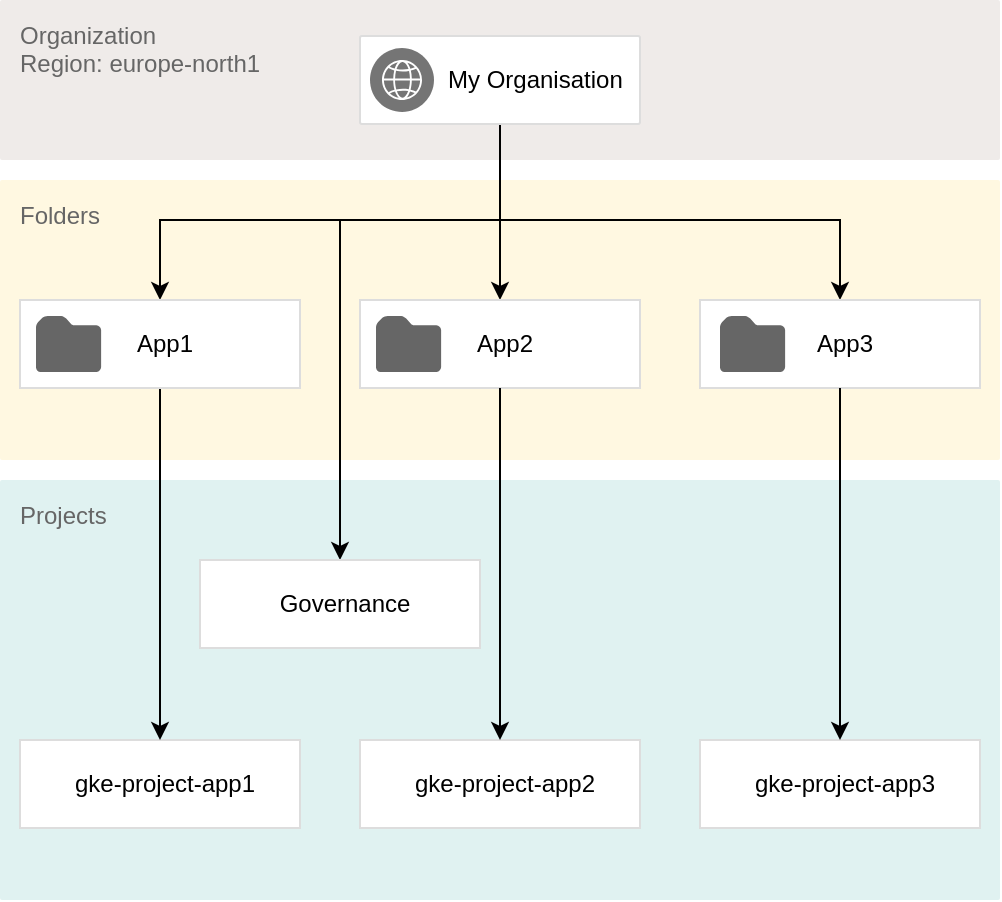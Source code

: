 <mxfile version="23.1.4" type="github">
  <diagram name="Page-1" id="x_WqStI0vhyQkdDRyQ5F">
    <mxGraphModel dx="954" dy="642" grid="1" gridSize="10" guides="1" tooltips="1" connect="1" arrows="1" fold="1" page="1" pageScale="1" pageWidth="827" pageHeight="1169" math="0" shadow="0">
      <root>
        <mxCell id="0" />
        <mxCell id="1" parent="0" />
        <mxCell id="3m9-cMXYAfo5JfY_h9w6-9" value="&lt;font color=&quot;#666666&quot;&gt;Projects&lt;/font&gt;" style="sketch=0;points=[[0,0,0],[0.25,0,0],[0.5,0,0],[0.75,0,0],[1,0,0],[1,0.25,0],[1,0.5,0],[1,0.75,0],[1,1,0],[0.75,1,0],[0.5,1,0],[0.25,1,0],[0,1,0],[0,0.75,0],[0,0.5,0],[0,0.25,0]];rounded=1;absoluteArcSize=1;arcSize=2;html=1;strokeColor=none;gradientColor=none;shadow=0;dashed=0;fontSize=12;fontColor=#9E9E9E;align=left;verticalAlign=top;spacing=10;spacingTop=-4;whiteSpace=wrap;fillColor=#E0F2F1;" parent="1" vertex="1">
          <mxGeometry x="110" y="320" width="500" height="210" as="geometry" />
        </mxCell>
        <mxCell id="3m9-cMXYAfo5JfY_h9w6-1" value="&lt;font color=&quot;#666666&quot;&gt;Organization&lt;/font&gt;&lt;br&gt;&lt;font color=&quot;#666666&quot;&gt;Region: europe-north1&lt;/font&gt;" style="sketch=0;points=[[0,0,0],[0.25,0,0],[0.5,0,0],[0.75,0,0],[1,0,0],[1,0.25,0],[1,0.5,0],[1,0.75,0],[1,1,0],[0.75,1,0],[0.5,1,0],[0.25,1,0],[0,1,0],[0,0.75,0],[0,0.5,0],[0,0.25,0]];rounded=1;absoluteArcSize=1;arcSize=2;html=1;strokeColor=none;gradientColor=none;shadow=0;dashed=0;fontSize=12;fontColor=#9E9E9E;align=left;verticalAlign=top;spacing=10;spacingTop=-4;whiteSpace=wrap;fillColor=#EFEBE9;" parent="1" vertex="1">
          <mxGeometry x="110" y="80" width="500" height="80" as="geometry" />
        </mxCell>
        <mxCell id="3m9-cMXYAfo5JfY_h9w6-8" value="&lt;div&gt;&lt;font color=&quot;#666666&quot;&gt;Folders&lt;/font&gt;&lt;/div&gt;" style="sketch=0;points=[[0,0,0],[0.25,0,0],[0.5,0,0],[0.75,0,0],[1,0,0],[1,0.25,0],[1,0.5,0],[1,0.75,0],[1,1,0],[0.75,1,0],[0.5,1,0],[0.25,1,0],[0,1,0],[0,0.75,0],[0,0.5,0],[0,0.25,0]];rounded=1;absoluteArcSize=1;arcSize=2;html=1;strokeColor=none;gradientColor=none;shadow=0;dashed=0;fontSize=12;fontColor=#9E9E9E;align=left;verticalAlign=top;spacing=10;spacingTop=-4;whiteSpace=wrap;fillColor=#FFF8E1;" parent="1" vertex="1">
          <mxGeometry x="110" y="170" width="500" height="140" as="geometry" />
        </mxCell>
        <mxCell id="3m9-cMXYAfo5JfY_h9w6-74" style="edgeStyle=orthogonalEdgeStyle;rounded=0;orthogonalLoop=1;jettySize=auto;html=1;exitX=0.5;exitY=1;exitDx=0;exitDy=0;" parent="1" source="3m9-cMXYAfo5JfY_h9w6-5" target="3m9-cMXYAfo5JfY_h9w6-38" edge="1">
          <mxGeometry relative="1" as="geometry" />
        </mxCell>
        <mxCell id="3m9-cMXYAfo5JfY_h9w6-75" style="edgeStyle=orthogonalEdgeStyle;rounded=0;orthogonalLoop=1;jettySize=auto;html=1;exitX=0.5;exitY=1;exitDx=0;exitDy=0;entryX=0.5;entryY=0;entryDx=0;entryDy=0;" parent="1" source="3m9-cMXYAfo5JfY_h9w6-5" target="3m9-cMXYAfo5JfY_h9w6-53" edge="1">
          <mxGeometry relative="1" as="geometry">
            <Array as="points">
              <mxPoint x="360" y="190" />
              <mxPoint x="530" y="190" />
            </Array>
          </mxGeometry>
        </mxCell>
        <mxCell id="3m9-cMXYAfo5JfY_h9w6-76" style="edgeStyle=orthogonalEdgeStyle;rounded=0;orthogonalLoop=1;jettySize=auto;html=1;exitX=0.5;exitY=1;exitDx=0;exitDy=0;entryX=0.5;entryY=0;entryDx=0;entryDy=0;" parent="1" source="3m9-cMXYAfo5JfY_h9w6-5" target="3m9-cMXYAfo5JfY_h9w6-56" edge="1">
          <mxGeometry relative="1" as="geometry">
            <Array as="points">
              <mxPoint x="360" y="190" />
              <mxPoint x="280" y="190" />
            </Array>
          </mxGeometry>
        </mxCell>
        <mxCell id="3m9-cMXYAfo5JfY_h9w6-88" style="edgeStyle=orthogonalEdgeStyle;rounded=0;orthogonalLoop=1;jettySize=auto;html=1;exitX=0.5;exitY=1;exitDx=0;exitDy=0;entryX=0.5;entryY=0;entryDx=0;entryDy=0;" parent="1" source="3m9-cMXYAfo5JfY_h9w6-5" target="3m9-cMXYAfo5JfY_h9w6-85" edge="1">
          <mxGeometry relative="1" as="geometry">
            <Array as="points">
              <mxPoint x="360" y="190" />
              <mxPoint x="190" y="190" />
            </Array>
          </mxGeometry>
        </mxCell>
        <mxCell id="3m9-cMXYAfo5JfY_h9w6-5" value="" style="strokeColor=#dddddd;shadow=0;strokeWidth=1;rounded=1;absoluteArcSize=1;arcSize=2;" parent="1" vertex="1">
          <mxGeometry x="290" y="98" width="140" height="44" as="geometry" />
        </mxCell>
        <mxCell id="3m9-cMXYAfo5JfY_h9w6-6" value="&lt;div&gt;My Organisation&lt;/div&gt;" style="sketch=0;dashed=0;connectable=0;html=1;fillColor=#757575;strokeColor=none;shape=mxgraph.gcp2.blank;part=1;labelPosition=right;verticalLabelPosition=middle;align=left;verticalAlign=middle;spacingLeft=5;fontSize=12;" parent="3m9-cMXYAfo5JfY_h9w6-5" vertex="1">
          <mxGeometry y="0.5" width="32" height="32" relative="1" as="geometry">
            <mxPoint x="5" y="-16" as="offset" />
          </mxGeometry>
        </mxCell>
        <mxCell id="3m9-cMXYAfo5JfY_h9w6-7" value="" style="sketch=0;outlineConnect=0;dashed=0;verticalLabelPosition=bottom;verticalAlign=top;align=center;html=1;fontSize=12;fontStyle=0;aspect=fixed;pointerEvents=1;shape=mxgraph.aws4.globe;" parent="3m9-cMXYAfo5JfY_h9w6-5" vertex="1">
          <mxGeometry x="11" y="12" width="20" height="20" as="geometry" />
        </mxCell>
        <mxCell id="3m9-cMXYAfo5JfY_h9w6-42" value="" style="group" parent="1" vertex="1" connectable="0">
          <mxGeometry x="290" y="230" width="140" height="44" as="geometry" />
        </mxCell>
        <mxCell id="3m9-cMXYAfo5JfY_h9w6-38" value="&lt;div align=&quot;center&quot;&gt;App2&lt;/div&gt;" style="dashed=0;strokeColor=#dddddd;shadow=0;strokeWidth=1;labelPosition=center;verticalLabelPosition=middle;align=center;verticalAlign=middle;spacingLeft=5;fontSize=12;whiteSpace=wrap;html=1;" parent="3m9-cMXYAfo5JfY_h9w6-42" vertex="1">
          <mxGeometry width="140" height="44" as="geometry" />
        </mxCell>
        <mxCell id="3m9-cMXYAfo5JfY_h9w6-60" value="" style="sketch=0;aspect=fixed;pointerEvents=1;shadow=0;dashed=0;html=1;strokeColor=none;labelPosition=center;verticalLabelPosition=bottom;verticalAlign=top;align=center;fillColor=#666666;shape=mxgraph.mscae.enterprise.folder" parent="3m9-cMXYAfo5JfY_h9w6-42" vertex="1">
          <mxGeometry x="8" y="8" width="32.56" height="28" as="geometry" />
        </mxCell>
        <mxCell id="3m9-cMXYAfo5JfY_h9w6-52" value="" style="group" parent="1" vertex="1" connectable="0">
          <mxGeometry x="460" y="230" width="140" height="44" as="geometry" />
        </mxCell>
        <mxCell id="3m9-cMXYAfo5JfY_h9w6-53" value="&lt;div align=&quot;center&quot;&gt;App3&lt;/div&gt;" style="dashed=0;strokeColor=#dddddd;shadow=0;strokeWidth=1;labelPosition=center;verticalLabelPosition=middle;align=center;verticalAlign=middle;spacingLeft=5;fontSize=12;whiteSpace=wrap;html=1;" parent="3m9-cMXYAfo5JfY_h9w6-52" vertex="1">
          <mxGeometry width="140" height="44" as="geometry" />
        </mxCell>
        <mxCell id="3m9-cMXYAfo5JfY_h9w6-59" value="" style="sketch=0;aspect=fixed;pointerEvents=1;shadow=0;dashed=0;html=1;strokeColor=none;labelPosition=center;verticalLabelPosition=bottom;verticalAlign=top;align=center;fillColor=#666666;shape=mxgraph.mscae.enterprise.folder" parent="3m9-cMXYAfo5JfY_h9w6-52" vertex="1">
          <mxGeometry x="10.0" y="8" width="32.56" height="28" as="geometry" />
        </mxCell>
        <mxCell id="3m9-cMXYAfo5JfY_h9w6-55" value="" style="group" parent="1" vertex="1" connectable="0">
          <mxGeometry x="210" y="360" width="140" height="44" as="geometry" />
        </mxCell>
        <mxCell id="3m9-cMXYAfo5JfY_h9w6-56" value="Governance" style="dashed=0;strokeColor=#dddddd;shadow=0;strokeWidth=1;labelPosition=center;verticalLabelPosition=middle;align=center;verticalAlign=middle;spacingLeft=5;fontSize=12;whiteSpace=wrap;html=1;" parent="3m9-cMXYAfo5JfY_h9w6-55" vertex="1">
          <mxGeometry width="140" height="44" as="geometry" />
        </mxCell>
        <mxCell id="3m9-cMXYAfo5JfY_h9w6-57" value="" style="shape=image;html=1;verticalAlign=top;verticalLabelPosition=bottom;labelBackgroundColor=#ffffff;imageAspect=0;aspect=fixed;image=https://cdn2.iconfinder.com/data/icons/boxicons-solid-vol-1/24/bxs-briefcase-128.png;opacity=60;" parent="3m9-cMXYAfo5JfY_h9w6-55" vertex="1">
          <mxGeometry x="8" y="7" width="30" height="30" as="geometry" />
        </mxCell>
        <mxCell id="3m9-cMXYAfo5JfY_h9w6-61" value="" style="group" parent="1" vertex="1" connectable="0">
          <mxGeometry x="120" y="450" width="140" height="44" as="geometry" />
        </mxCell>
        <mxCell id="3m9-cMXYAfo5JfY_h9w6-62" value="gke-project-app1" style="dashed=0;strokeColor=#dddddd;shadow=0;strokeWidth=1;labelPosition=center;verticalLabelPosition=middle;align=center;verticalAlign=middle;spacingLeft=5;fontSize=12;whiteSpace=wrap;html=1;" parent="3m9-cMXYAfo5JfY_h9w6-61" vertex="1">
          <mxGeometry width="140" height="44" as="geometry" />
        </mxCell>
        <mxCell id="3m9-cMXYAfo5JfY_h9w6-63" value="" style="shape=image;html=1;verticalAlign=top;verticalLabelPosition=bottom;labelBackgroundColor=#ffffff;imageAspect=0;aspect=fixed;image=https://cdn2.iconfinder.com/data/icons/boxicons-solid-vol-1/24/bxs-briefcase-128.png;opacity=60;" parent="3m9-cMXYAfo5JfY_h9w6-61" vertex="1">
          <mxGeometry x="3" y="10.5" width="23" height="23" as="geometry" />
        </mxCell>
        <mxCell id="3m9-cMXYAfo5JfY_h9w6-64" value="" style="group" parent="1" vertex="1" connectable="0">
          <mxGeometry x="290" y="450" width="140" height="44" as="geometry" />
        </mxCell>
        <mxCell id="3m9-cMXYAfo5JfY_h9w6-65" value="gke-project-app2" style="dashed=0;strokeColor=#dddddd;shadow=0;strokeWidth=1;labelPosition=center;verticalLabelPosition=middle;align=center;verticalAlign=middle;spacingLeft=5;fontSize=12;whiteSpace=wrap;html=1;" parent="3m9-cMXYAfo5JfY_h9w6-64" vertex="1">
          <mxGeometry width="140" height="44" as="geometry" />
        </mxCell>
        <mxCell id="3m9-cMXYAfo5JfY_h9w6-66" value="" style="shape=image;html=1;verticalAlign=top;verticalLabelPosition=bottom;labelBackgroundColor=#ffffff;imageAspect=0;aspect=fixed;image=https://cdn2.iconfinder.com/data/icons/boxicons-solid-vol-1/24/bxs-briefcase-128.png;opacity=60;" parent="3m9-cMXYAfo5JfY_h9w6-64" vertex="1">
          <mxGeometry x="3" y="10.5" width="23" height="23" as="geometry" />
        </mxCell>
        <mxCell id="3m9-cMXYAfo5JfY_h9w6-67" value="" style="group" parent="1" vertex="1" connectable="0">
          <mxGeometry x="460" y="450" width="140" height="44" as="geometry" />
        </mxCell>
        <mxCell id="3m9-cMXYAfo5JfY_h9w6-68" value="gke-project-app3" style="dashed=0;strokeColor=#dddddd;shadow=0;strokeWidth=1;labelPosition=center;verticalLabelPosition=middle;align=center;verticalAlign=middle;spacingLeft=5;fontSize=12;whiteSpace=wrap;html=1;" parent="3m9-cMXYAfo5JfY_h9w6-67" vertex="1">
          <mxGeometry width="140" height="44" as="geometry" />
        </mxCell>
        <mxCell id="3m9-cMXYAfo5JfY_h9w6-69" value="" style="shape=image;html=1;verticalAlign=top;verticalLabelPosition=bottom;labelBackgroundColor=#ffffff;imageAspect=0;aspect=fixed;image=https://cdn2.iconfinder.com/data/icons/boxicons-solid-vol-1/24/bxs-briefcase-128.png;opacity=60;" parent="3m9-cMXYAfo5JfY_h9w6-67" vertex="1">
          <mxGeometry x="3" y="10.5" width="23" height="23" as="geometry" />
        </mxCell>
        <mxCell id="3m9-cMXYAfo5JfY_h9w6-70" style="edgeStyle=orthogonalEdgeStyle;rounded=0;orthogonalLoop=1;jettySize=auto;html=1;exitX=0.5;exitY=1;exitDx=0;exitDy=0;endArrow=classic;endFill=1;" parent="1" source="3m9-cMXYAfo5JfY_h9w6-53" target="3m9-cMXYAfo5JfY_h9w6-68" edge="1">
          <mxGeometry relative="1" as="geometry" />
        </mxCell>
        <mxCell id="3m9-cMXYAfo5JfY_h9w6-71" style="edgeStyle=orthogonalEdgeStyle;rounded=0;orthogonalLoop=1;jettySize=auto;html=1;exitX=0.5;exitY=1;exitDx=0;exitDy=0;entryX=0.5;entryY=0;entryDx=0;entryDy=0;" parent="1" source="3m9-cMXYAfo5JfY_h9w6-38" target="3m9-cMXYAfo5JfY_h9w6-65" edge="1">
          <mxGeometry relative="1" as="geometry">
            <Array as="points">
              <mxPoint x="360" y="380" />
              <mxPoint x="360" y="380" />
            </Array>
          </mxGeometry>
        </mxCell>
        <mxCell id="3m9-cMXYAfo5JfY_h9w6-72" style="edgeStyle=orthogonalEdgeStyle;rounded=0;orthogonalLoop=1;jettySize=auto;html=1;exitX=0.5;exitY=1;exitDx=0;exitDy=0;" parent="1" source="3m9-cMXYAfo5JfY_h9w6-85" target="3m9-cMXYAfo5JfY_h9w6-62" edge="1">
          <mxGeometry relative="1" as="geometry">
            <mxPoint x="190" y="290" as="sourcePoint" />
          </mxGeometry>
        </mxCell>
        <mxCell id="3m9-cMXYAfo5JfY_h9w6-84" value="" style="group" parent="1" vertex="1" connectable="0">
          <mxGeometry x="120" y="230" width="140" height="44" as="geometry" />
        </mxCell>
        <mxCell id="3m9-cMXYAfo5JfY_h9w6-85" value="&lt;div align=&quot;center&quot;&gt;App1&lt;/div&gt;" style="dashed=0;strokeColor=#dddddd;shadow=0;strokeWidth=1;labelPosition=center;verticalLabelPosition=middle;align=center;verticalAlign=middle;spacingLeft=5;fontSize=12;whiteSpace=wrap;html=1;" parent="3m9-cMXYAfo5JfY_h9w6-84" vertex="1">
          <mxGeometry width="140" height="44" as="geometry" />
        </mxCell>
        <mxCell id="3m9-cMXYAfo5JfY_h9w6-86" value="" style="sketch=0;aspect=fixed;pointerEvents=1;shadow=0;dashed=0;html=1;strokeColor=none;labelPosition=center;verticalLabelPosition=bottom;verticalAlign=top;align=center;fillColor=#666666;shape=mxgraph.mscae.enterprise.folder" parent="3m9-cMXYAfo5JfY_h9w6-84" vertex="1">
          <mxGeometry x="8" y="8" width="32.56" height="28" as="geometry" />
        </mxCell>
      </root>
    </mxGraphModel>
  </diagram>
</mxfile>

